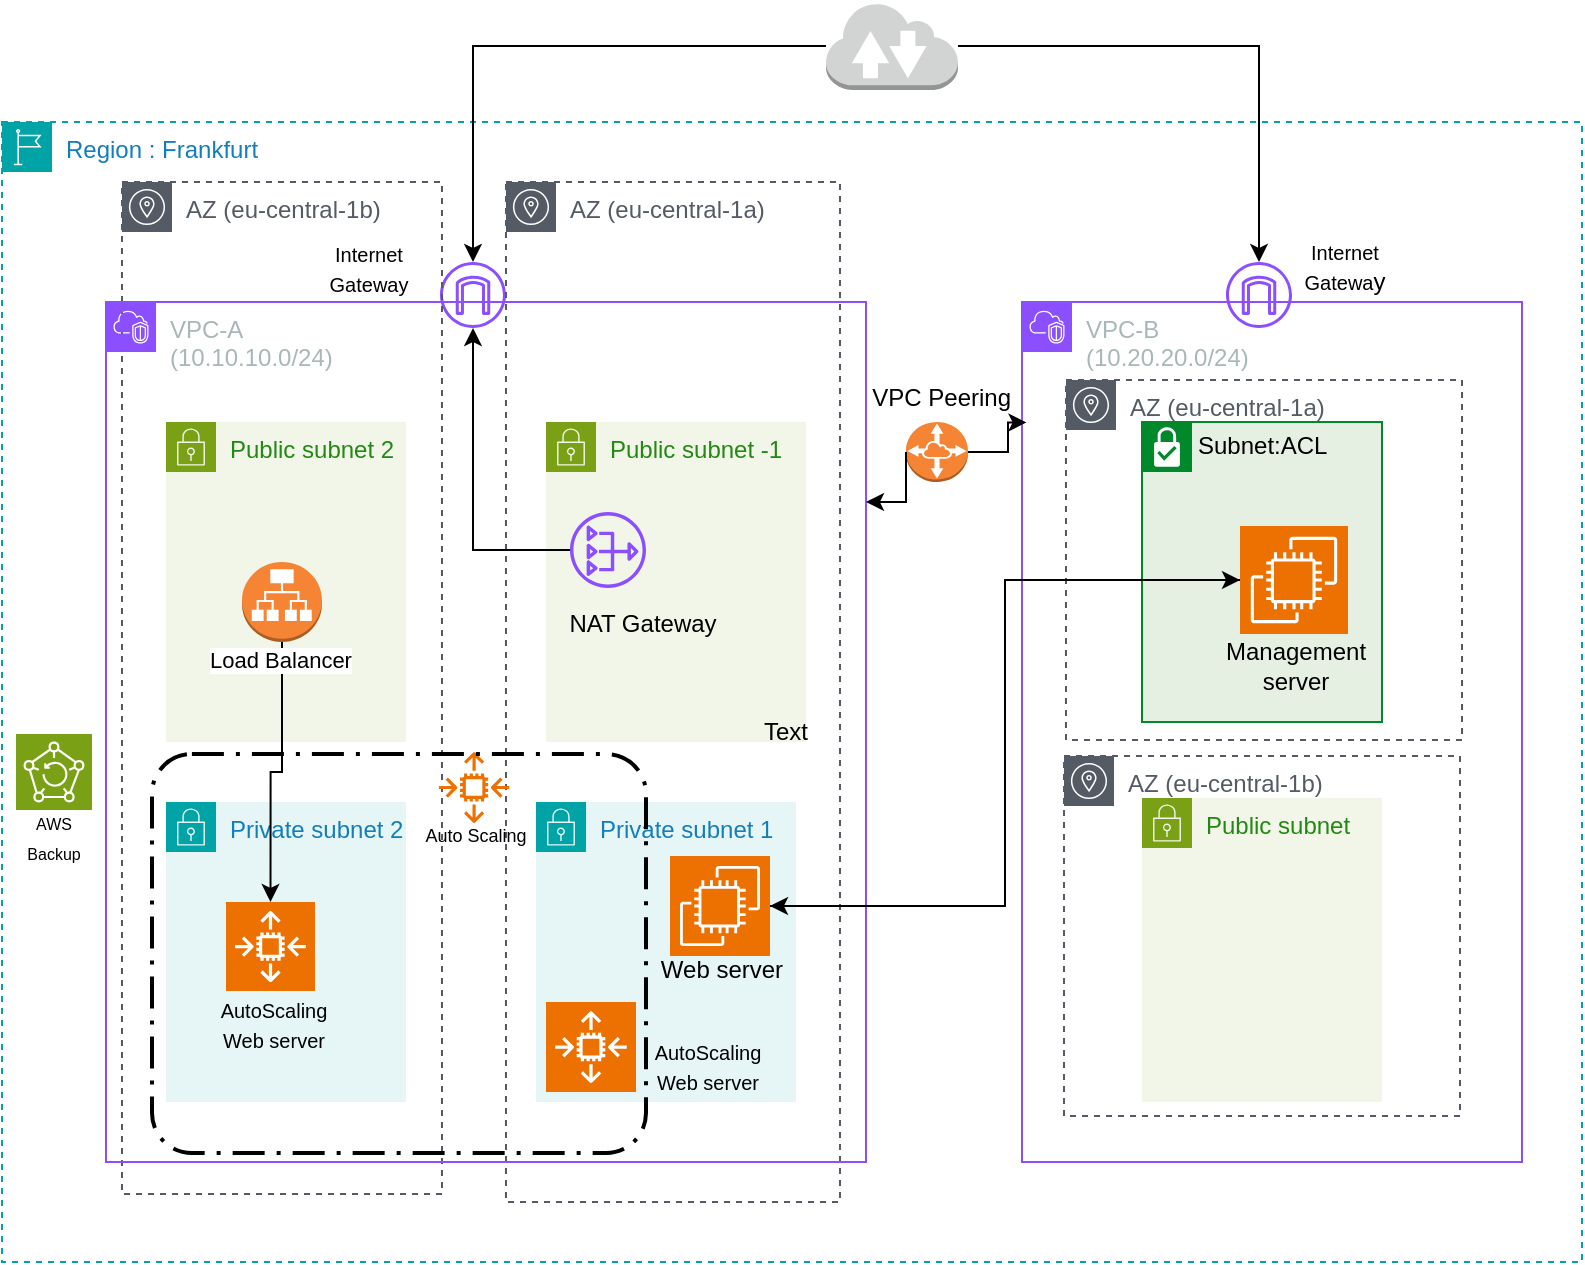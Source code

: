 <mxfile version="23.1.5" type="github">
  <diagram name="Pagina-1" id="JSuOB0qH_aEUuRuIwBlh">
    <mxGraphModel dx="953" dy="577" grid="1" gridSize="10" guides="1" tooltips="1" connect="1" arrows="1" fold="1" page="1" pageScale="1" pageWidth="827" pageHeight="1169" math="0" shadow="0">
      <root>
        <mxCell id="0" />
        <mxCell id="1" parent="0" />
        <mxCell id="ssjmfCyC4Wv2lQjvstt9-3" value="Region : Frankfurt" style="points=[[0,0],[0.25,0],[0.5,0],[0.75,0],[1,0],[1,0.25],[1,0.5],[1,0.75],[1,1],[0.75,1],[0.5,1],[0.25,1],[0,1],[0,0.75],[0,0.5],[0,0.25]];outlineConnect=0;gradientColor=none;html=1;whiteSpace=wrap;fontSize=12;fontStyle=0;container=1;pointerEvents=0;collapsible=0;recursiveResize=0;shape=mxgraph.aws4.group;grIcon=mxgraph.aws4.group_region;strokeColor=#00A4A6;fillColor=none;verticalAlign=top;align=left;spacingLeft=30;fontColor=#147EBA;dashed=1;" parent="1" vertex="1">
          <mxGeometry x="18" y="70" width="790" height="570" as="geometry" />
        </mxCell>
        <mxCell id="ssjmfCyC4Wv2lQjvstt9-4" value="VPC-B &lt;br&gt;(10.20.20.0/24)" style="points=[[0,0],[0.25,0],[0.5,0],[0.75,0],[1,0],[1,0.25],[1,0.5],[1,0.75],[1,1],[0.75,1],[0.5,1],[0.25,1],[0,1],[0,0.75],[0,0.5],[0,0.25]];outlineConnect=0;gradientColor=none;html=1;whiteSpace=wrap;fontSize=12;fontStyle=0;container=1;pointerEvents=0;collapsible=0;recursiveResize=0;shape=mxgraph.aws4.group;grIcon=mxgraph.aws4.group_vpc2;strokeColor=#8C4FFF;fillColor=none;verticalAlign=top;align=left;spacingLeft=30;fontColor=#AAB7B8;dashed=0;" parent="ssjmfCyC4Wv2lQjvstt9-3" vertex="1">
          <mxGeometry x="510" y="90" width="250" height="430" as="geometry" />
        </mxCell>
        <mxCell id="ssjmfCyC4Wv2lQjvstt9-12" value="Subnet:ACL" style="shape=mxgraph.ibm.box;prType=subnet;fontStyle=0;verticalAlign=top;align=left;spacingLeft=32;spacingTop=4;fillColor=#E6F0E2;rounded=0;whiteSpace=wrap;html=1;strokeColor=#00882B;strokeWidth=1;dashed=0;container=1;spacing=-4;collapsible=0;expand=0;recursiveResize=0;" parent="ssjmfCyC4Wv2lQjvstt9-4" vertex="1">
          <mxGeometry x="60" y="60" width="120" height="150" as="geometry" />
        </mxCell>
        <mxCell id="ssjmfCyC4Wv2lQjvstt9-17" value="" style="sketch=0;points=[[0,0,0],[0.25,0,0],[0.5,0,0],[0.75,0,0],[1,0,0],[0,1,0],[0.25,1,0],[0.5,1,0],[0.75,1,0],[1,1,0],[0,0.25,0],[0,0.5,0],[0,0.75,0],[1,0.25,0],[1,0.5,0],[1,0.75,0]];outlineConnect=0;fontColor=#232F3E;fillColor=#ED7100;strokeColor=#ffffff;dashed=0;verticalLabelPosition=bottom;verticalAlign=top;align=center;html=1;fontSize=12;fontStyle=0;aspect=fixed;shape=mxgraph.aws4.resourceIcon;resIcon=mxgraph.aws4.ec2;" parent="ssjmfCyC4Wv2lQjvstt9-12" vertex="1">
          <mxGeometry x="49" y="52" width="54" height="54" as="geometry" />
        </mxCell>
        <mxCell id="ssjmfCyC4Wv2lQjvstt9-19" value="Management server" style="text;strokeColor=none;align=center;fillColor=none;html=1;verticalAlign=middle;whiteSpace=wrap;rounded=0;" parent="ssjmfCyC4Wv2lQjvstt9-12" vertex="1">
          <mxGeometry x="42" y="117" width="70" height="10" as="geometry" />
        </mxCell>
        <mxCell id="ssjmfCyC4Wv2lQjvstt9-63" value="Public subnet" style="points=[[0,0],[0.25,0],[0.5,0],[0.75,0],[1,0],[1,0.25],[1,0.5],[1,0.75],[1,1],[0.75,1],[0.5,1],[0.25,1],[0,1],[0,0.75],[0,0.5],[0,0.25]];outlineConnect=0;gradientColor=none;html=1;whiteSpace=wrap;fontSize=12;fontStyle=0;container=1;pointerEvents=0;collapsible=0;recursiveResize=0;shape=mxgraph.aws4.group;grIcon=mxgraph.aws4.group_security_group;grStroke=0;strokeColor=#7AA116;fillColor=#F2F6E8;verticalAlign=top;align=left;spacingLeft=30;fontColor=#248814;dashed=0;" parent="ssjmfCyC4Wv2lQjvstt9-4" vertex="1">
          <mxGeometry x="60" y="248" width="120" height="152" as="geometry" />
        </mxCell>
        <mxCell id="ssjmfCyC4Wv2lQjvstt9-15" value="" style="sketch=0;outlineConnect=0;fontColor=#232F3E;gradientColor=none;fillColor=#8C4FFF;strokeColor=none;dashed=0;verticalLabelPosition=bottom;verticalAlign=top;align=center;html=1;fontSize=12;fontStyle=0;aspect=fixed;pointerEvents=1;shape=mxgraph.aws4.internet_gateway;" parent="ssjmfCyC4Wv2lQjvstt9-3" vertex="1">
          <mxGeometry x="219" y="70" width="33" height="33" as="geometry" />
        </mxCell>
        <mxCell id="ssjmfCyC4Wv2lQjvstt9-16" value="" style="sketch=0;outlineConnect=0;fontColor=#232F3E;gradientColor=none;fillColor=#8C4FFF;strokeColor=none;dashed=0;verticalLabelPosition=bottom;verticalAlign=top;align=center;html=1;fontSize=12;fontStyle=0;aspect=fixed;pointerEvents=1;shape=mxgraph.aws4.internet_gateway;" parent="ssjmfCyC4Wv2lQjvstt9-3" vertex="1">
          <mxGeometry x="612" y="70" width="33" height="33" as="geometry" />
        </mxCell>
        <mxCell id="ssjmfCyC4Wv2lQjvstt9-32" value="&lt;font style=&quot;font-size: 10px;&quot;&gt;Internet &lt;br&gt;Gateway&lt;/font&gt;" style="text;strokeColor=none;align=center;fillColor=none;html=1;verticalAlign=middle;whiteSpace=wrap;rounded=0;" parent="ssjmfCyC4Wv2lQjvstt9-3" vertex="1">
          <mxGeometry x="132" y="70" width="102.5" height="6" as="geometry" />
        </mxCell>
        <mxCell id="ssjmfCyC4Wv2lQjvstt9-35" value="&lt;font style=&quot;font-size: 10px;&quot;&gt;Internet &lt;br&gt;Gatewa&lt;/font&gt;y" style="text;strokeColor=none;align=center;fillColor=none;html=1;verticalAlign=middle;whiteSpace=wrap;rounded=0;" parent="ssjmfCyC4Wv2lQjvstt9-3" vertex="1">
          <mxGeometry x="620" y="69" width="102.5" height="6" as="geometry" />
        </mxCell>
        <mxCell id="ssjmfCyC4Wv2lQjvstt9-36" value="" style="outlineConnect=0;dashed=0;verticalLabelPosition=bottom;verticalAlign=top;align=center;html=1;shape=mxgraph.aws3.vpc_peering;fillColor=#F58534;gradientColor=none;" parent="ssjmfCyC4Wv2lQjvstt9-3" vertex="1">
          <mxGeometry x="452" y="150" width="31" height="30" as="geometry" />
        </mxCell>
        <mxCell id="ssjmfCyC4Wv2lQjvstt9-37" style="edgeStyle=orthogonalEdgeStyle;rounded=0;orthogonalLoop=1;jettySize=auto;html=1;entryX=0.009;entryY=0.14;entryDx=0;entryDy=0;entryPerimeter=0;" parent="ssjmfCyC4Wv2lQjvstt9-3" source="ssjmfCyC4Wv2lQjvstt9-36" target="ssjmfCyC4Wv2lQjvstt9-4" edge="1">
          <mxGeometry relative="1" as="geometry" />
        </mxCell>
        <mxCell id="ssjmfCyC4Wv2lQjvstt9-42" value="VPC Peering&amp;nbsp;" style="text;strokeColor=none;align=center;fillColor=none;html=1;verticalAlign=middle;whiteSpace=wrap;rounded=0;" parent="ssjmfCyC4Wv2lQjvstt9-3" vertex="1">
          <mxGeometry x="433" y="133" width="77" height="9" as="geometry" />
        </mxCell>
        <mxCell id="ssjmfCyC4Wv2lQjvstt9-49" value="" style="group" parent="ssjmfCyC4Wv2lQjvstt9-3" vertex="1" connectable="0">
          <mxGeometry x="6" y="306" width="40" height="56" as="geometry" />
        </mxCell>
        <mxCell id="ssjmfCyC4Wv2lQjvstt9-44" value="&lt;font style=&quot;font-size: 8px;&quot;&gt;AWS Backup&lt;/font&gt;" style="text;strokeColor=none;align=center;fillColor=none;html=1;verticalAlign=middle;whiteSpace=wrap;rounded=0;" parent="ssjmfCyC4Wv2lQjvstt9-49" vertex="1">
          <mxGeometry y="46" width="40" height="10" as="geometry" />
        </mxCell>
        <mxCell id="ssjmfCyC4Wv2lQjvstt9-43" value="" style="sketch=0;points=[[0,0,0],[0.25,0,0],[0.5,0,0],[0.75,0,0],[1,0,0],[0,1,0],[0.25,1,0],[0.5,1,0],[0.75,1,0],[1,1,0],[0,0.25,0],[0,0.5,0],[0,0.75,0],[1,0.25,0],[1,0.5,0],[1,0.75,0]];outlineConnect=0;fontColor=#232F3E;fillColor=#7AA116;strokeColor=#ffffff;dashed=0;verticalLabelPosition=bottom;verticalAlign=top;align=center;html=1;fontSize=12;fontStyle=0;aspect=fixed;shape=mxgraph.aws4.resourceIcon;resIcon=mxgraph.aws4.backup;" parent="ssjmfCyC4Wv2lQjvstt9-49" vertex="1">
          <mxGeometry x="1" width="38" height="38" as="geometry" />
        </mxCell>
        <mxCell id="ssjmfCyC4Wv2lQjvstt9-61" value="AZ (eu-central-1a)" style="sketch=0;outlineConnect=0;gradientColor=none;html=1;whiteSpace=wrap;fontSize=12;fontStyle=0;shape=mxgraph.aws4.group;grIcon=mxgraph.aws4.group_availability_zone;strokeColor=#545B64;fillColor=none;verticalAlign=top;align=left;spacingLeft=30;fontColor=#545B64;dashed=1;" parent="ssjmfCyC4Wv2lQjvstt9-3" vertex="1">
          <mxGeometry x="252" y="30" width="167" height="510" as="geometry" />
        </mxCell>
        <mxCell id="ssjmfCyC4Wv2lQjvstt9-62" value="AZ (eu-central-1b)" style="sketch=0;outlineConnect=0;gradientColor=none;html=1;whiteSpace=wrap;fontSize=12;fontStyle=0;shape=mxgraph.aws4.group;grIcon=mxgraph.aws4.group_availability_zone;strokeColor=#545B64;fillColor=none;verticalAlign=top;align=left;spacingLeft=30;fontColor=#545B64;dashed=1;" parent="ssjmfCyC4Wv2lQjvstt9-3" vertex="1">
          <mxGeometry x="60" y="30" width="160" height="506" as="geometry" />
        </mxCell>
        <mxCell id="L-6wedxyFoZJyeI16iWo-10" value="AZ (eu-central-1a)" style="sketch=0;outlineConnect=0;gradientColor=none;html=1;whiteSpace=wrap;fontSize=12;fontStyle=0;shape=mxgraph.aws4.group;grIcon=mxgraph.aws4.group_availability_zone;strokeColor=#545B64;fillColor=none;verticalAlign=top;align=left;spacingLeft=30;fontColor=#545B64;dashed=1;" vertex="1" parent="ssjmfCyC4Wv2lQjvstt9-3">
          <mxGeometry x="532" y="129" width="198" height="180" as="geometry" />
        </mxCell>
        <mxCell id="ssjmfCyC4Wv2lQjvstt9-5" value="VPC-A &lt;br&gt;(10.10.10.0/24)" style="points=[[0,0],[0.25,0],[0.5,0],[0.75,0],[1,0],[1,0.25],[1,0.5],[1,0.75],[1,1],[0.75,1],[0.5,1],[0.25,1],[0,1],[0,0.75],[0,0.5],[0,0.25]];outlineConnect=0;gradientColor=none;html=1;whiteSpace=wrap;fontSize=12;fontStyle=0;container=1;pointerEvents=0;collapsible=0;recursiveResize=0;shape=mxgraph.aws4.group;grIcon=mxgraph.aws4.group_vpc2;strokeColor=#8C4FFF;fillColor=none;verticalAlign=top;align=left;spacingLeft=30;fontColor=#AAB7B8;dashed=0;" parent="1" vertex="1">
          <mxGeometry x="70" y="160" width="380" height="430" as="geometry" />
        </mxCell>
        <mxCell id="ssjmfCyC4Wv2lQjvstt9-10" value="Private subnet 2" style="points=[[0,0],[0.25,0],[0.5,0],[0.75,0],[1,0],[1,0.25],[1,0.5],[1,0.75],[1,1],[0.75,1],[0.5,1],[0.25,1],[0,1],[0,0.75],[0,0.5],[0,0.25]];outlineConnect=0;gradientColor=none;html=1;whiteSpace=wrap;fontSize=12;fontStyle=0;container=1;pointerEvents=0;collapsible=0;recursiveResize=0;shape=mxgraph.aws4.group;grIcon=mxgraph.aws4.group_security_group;grStroke=0;strokeColor=#00A4A6;fillColor=#E6F6F7;verticalAlign=top;align=left;spacingLeft=30;fontColor=#147EBA;dashed=0;" parent="ssjmfCyC4Wv2lQjvstt9-5" vertex="1">
          <mxGeometry x="30" y="250" width="120" height="150" as="geometry" />
        </mxCell>
        <mxCell id="ssjmfCyC4Wv2lQjvstt9-66" value="" style="sketch=0;points=[[0,0,0],[0.25,0,0],[0.5,0,0],[0.75,0,0],[1,0,0],[0,1,0],[0.25,1,0],[0.5,1,0],[0.75,1,0],[1,1,0],[0,0.25,0],[0,0.5,0],[0,0.75,0],[1,0.25,0],[1,0.5,0],[1,0.75,0]];outlineConnect=0;fontColor=#232F3E;fillColor=#ED7100;strokeColor=#ffffff;dashed=0;verticalLabelPosition=bottom;verticalAlign=top;align=center;html=1;fontSize=12;fontStyle=0;aspect=fixed;shape=mxgraph.aws4.resourceIcon;resIcon=mxgraph.aws4.auto_scaling2;" parent="ssjmfCyC4Wv2lQjvstt9-10" vertex="1">
          <mxGeometry x="30" y="50" width="44.5" height="44.5" as="geometry" />
        </mxCell>
        <mxCell id="ssjmfCyC4Wv2lQjvstt9-68" value="&lt;font style=&quot;font-size: 10px;&quot;&gt;AutoScaling Web server&lt;/font&gt;" style="text;html=1;align=center;verticalAlign=middle;whiteSpace=wrap;rounded=0;" parent="ssjmfCyC4Wv2lQjvstt9-10" vertex="1">
          <mxGeometry x="21" y="101" width="66" height="20" as="geometry" />
        </mxCell>
        <mxCell id="ssjmfCyC4Wv2lQjvstt9-11" value="Private subnet 1" style="points=[[0,0],[0.25,0],[0.5,0],[0.75,0],[1,0],[1,0.25],[1,0.5],[1,0.75],[1,1],[0.75,1],[0.5,1],[0.25,1],[0,1],[0,0.75],[0,0.5],[0,0.25]];outlineConnect=0;gradientColor=none;html=1;whiteSpace=wrap;fontSize=12;fontStyle=0;container=1;pointerEvents=0;collapsible=0;recursiveResize=0;shape=mxgraph.aws4.group;grIcon=mxgraph.aws4.group_security_group;grStroke=0;strokeColor=#00A4A6;fillColor=#E6F6F7;verticalAlign=top;align=left;spacingLeft=30;fontColor=#147EBA;dashed=0;" parent="ssjmfCyC4Wv2lQjvstt9-5" vertex="1">
          <mxGeometry x="215" y="250" width="130" height="150" as="geometry" />
        </mxCell>
        <mxCell id="ssjmfCyC4Wv2lQjvstt9-18" value="" style="sketch=0;points=[[0,0,0],[0.25,0,0],[0.5,0,0],[0.75,0,0],[1,0,0],[0,1,0],[0.25,1,0],[0.5,1,0],[0.75,1,0],[1,1,0],[0,0.25,0],[0,0.5,0],[0,0.75,0],[1,0.25,0],[1,0.5,0],[1,0.75,0]];outlineConnect=0;fontColor=#232F3E;fillColor=#ED7100;strokeColor=#ffffff;dashed=0;verticalLabelPosition=bottom;verticalAlign=top;align=center;html=1;fontSize=12;fontStyle=0;aspect=fixed;shape=mxgraph.aws4.resourceIcon;resIcon=mxgraph.aws4.ec2;" parent="ssjmfCyC4Wv2lQjvstt9-11" vertex="1">
          <mxGeometry x="67" y="27" width="50" height="50" as="geometry" />
        </mxCell>
        <mxCell id="ssjmfCyC4Wv2lQjvstt9-20" value="Web server" style="text;strokeColor=none;align=center;fillColor=none;html=1;verticalAlign=middle;whiteSpace=wrap;rounded=0;" parent="ssjmfCyC4Wv2lQjvstt9-11" vertex="1">
          <mxGeometry x="60" y="72" width="66" height="24" as="geometry" />
        </mxCell>
        <mxCell id="L-6wedxyFoZJyeI16iWo-7" value="" style="sketch=0;points=[[0,0,0],[0.25,0,0],[0.5,0,0],[0.75,0,0],[1,0,0],[0,1,0],[0.25,1,0],[0.5,1,0],[0.75,1,0],[1,1,0],[0,0.25,0],[0,0.5,0],[0,0.75,0],[1,0.25,0],[1,0.5,0],[1,0.75,0]];outlineConnect=0;fontColor=#232F3E;fillColor=#ED7100;strokeColor=#ffffff;dashed=0;verticalLabelPosition=bottom;verticalAlign=top;align=center;html=1;fontSize=12;fontStyle=0;aspect=fixed;shape=mxgraph.aws4.resourceIcon;resIcon=mxgraph.aws4.auto_scaling2;" vertex="1" parent="ssjmfCyC4Wv2lQjvstt9-11">
          <mxGeometry x="5" y="100" width="45" height="45" as="geometry" />
        </mxCell>
        <mxCell id="ssjmfCyC4Wv2lQjvstt9-21" value="Public subnet -1" style="points=[[0,0],[0.25,0],[0.5,0],[0.75,0],[1,0],[1,0.25],[1,0.5],[1,0.75],[1,1],[0.75,1],[0.5,1],[0.25,1],[0,1],[0,0.75],[0,0.5],[0,0.25]];outlineConnect=0;gradientColor=none;html=1;whiteSpace=wrap;fontSize=12;fontStyle=0;container=1;pointerEvents=0;collapsible=0;recursiveResize=0;shape=mxgraph.aws4.group;grIcon=mxgraph.aws4.group_security_group;grStroke=0;strokeColor=#7AA116;fillColor=#F2F6E8;verticalAlign=top;align=left;spacingLeft=30;fontColor=#248814;dashed=0;" parent="ssjmfCyC4Wv2lQjvstt9-5" vertex="1">
          <mxGeometry x="220" y="60" width="130" height="160" as="geometry" />
        </mxCell>
        <mxCell id="ssjmfCyC4Wv2lQjvstt9-29" value="" style="sketch=0;outlineConnect=0;fontColor=#232F3E;gradientColor=none;fillColor=#8C4FFF;strokeColor=none;dashed=0;verticalLabelPosition=bottom;verticalAlign=top;align=center;html=1;fontSize=12;fontStyle=0;aspect=fixed;pointerEvents=1;shape=mxgraph.aws4.nat_gateway;" parent="ssjmfCyC4Wv2lQjvstt9-21" vertex="1">
          <mxGeometry x="12" y="45" width="38" height="38" as="geometry" />
        </mxCell>
        <mxCell id="ssjmfCyC4Wv2lQjvstt9-31" value="NAT Gateway" style="text;strokeColor=none;align=center;fillColor=none;html=1;verticalAlign=middle;whiteSpace=wrap;rounded=0;" parent="ssjmfCyC4Wv2lQjvstt9-21" vertex="1">
          <mxGeometry x="7" y="91" width="83" height="19" as="geometry" />
        </mxCell>
        <mxCell id="ssjmfCyC4Wv2lQjvstt9-22" value="Public subnet 2" style="points=[[0,0],[0.25,0],[0.5,0],[0.75,0],[1,0],[1,0.25],[1,0.5],[1,0.75],[1,1],[0.75,1],[0.5,1],[0.25,1],[0,1],[0,0.75],[0,0.5],[0,0.25]];outlineConnect=0;gradientColor=none;html=1;whiteSpace=wrap;fontSize=12;fontStyle=0;container=1;pointerEvents=0;collapsible=0;recursiveResize=0;shape=mxgraph.aws4.group;grIcon=mxgraph.aws4.group_security_group;grStroke=0;strokeColor=#7AA116;fillColor=#F2F6E8;verticalAlign=top;align=left;spacingLeft=30;fontColor=#248814;dashed=0;" parent="ssjmfCyC4Wv2lQjvstt9-5" vertex="1">
          <mxGeometry x="30" y="60" width="120" height="160" as="geometry" />
        </mxCell>
        <mxCell id="L-6wedxyFoZJyeI16iWo-1" value="" style="outlineConnect=0;dashed=0;verticalLabelPosition=bottom;verticalAlign=top;align=center;html=1;shape=mxgraph.aws3.application_load_balancer;fillColor=#F58534;gradientColor=none;" vertex="1" parent="ssjmfCyC4Wv2lQjvstt9-22">
          <mxGeometry x="38" y="70" width="40" height="40" as="geometry" />
        </mxCell>
        <mxCell id="ssjmfCyC4Wv2lQjvstt9-53" value="" style="group" parent="ssjmfCyC4Wv2lQjvstt9-5" vertex="1" connectable="0">
          <mxGeometry x="163" y="225" width="60" height="50" as="geometry" />
        </mxCell>
        <mxCell id="ssjmfCyC4Wv2lQjvstt9-50" value="" style="sketch=0;outlineConnect=0;fontColor=#232F3E;gradientColor=none;fillColor=#ED7100;strokeColor=none;dashed=0;verticalLabelPosition=bottom;verticalAlign=top;align=center;html=1;fontSize=12;fontStyle=0;aspect=fixed;pointerEvents=1;shape=mxgraph.aws4.auto_scaling2;" parent="ssjmfCyC4Wv2lQjvstt9-53" vertex="1">
          <mxGeometry x="3.33" width="35.44" height="35.44" as="geometry" />
        </mxCell>
        <mxCell id="ssjmfCyC4Wv2lQjvstt9-51" value="&lt;font style=&quot;font-size: 9px;&quot;&gt;Auto Scaling&lt;/font&gt;" style="text;strokeColor=none;align=center;fillColor=none;html=1;verticalAlign=middle;whiteSpace=wrap;rounded=0;" parent="ssjmfCyC4Wv2lQjvstt9-53" vertex="1">
          <mxGeometry x="-8" y="32.61" width="60" height="17.39" as="geometry" />
        </mxCell>
        <mxCell id="L-6wedxyFoZJyeI16iWo-4" style="edgeStyle=orthogonalEdgeStyle;rounded=0;orthogonalLoop=1;jettySize=auto;html=1;entryX=0.5;entryY=0;entryDx=0;entryDy=0;entryPerimeter=0;" edge="1" parent="ssjmfCyC4Wv2lQjvstt9-5" source="L-6wedxyFoZJyeI16iWo-1" target="ssjmfCyC4Wv2lQjvstt9-66">
          <mxGeometry relative="1" as="geometry" />
        </mxCell>
        <mxCell id="L-6wedxyFoZJyeI16iWo-6" value="Load Balancer" style="edgeLabel;html=1;align=center;verticalAlign=middle;resizable=0;points=[];" vertex="1" connectable="0" parent="L-6wedxyFoZJyeI16iWo-4">
          <mxGeometry x="-0.694" y="-2" relative="1" as="geometry">
            <mxPoint x="1" y="-12" as="offset" />
          </mxGeometry>
        </mxCell>
        <mxCell id="L-6wedxyFoZJyeI16iWo-9" value="" style="rounded=1;arcSize=10;dashed=1;fillColor=none;gradientColor=none;dashPattern=8 3 1 3;strokeWidth=2;" vertex="1" parent="ssjmfCyC4Wv2lQjvstt9-5">
          <mxGeometry x="23" y="226" width="247" height="199.5" as="geometry" />
        </mxCell>
        <mxCell id="ssjmfCyC4Wv2lQjvstt9-25" style="edgeStyle=orthogonalEdgeStyle;rounded=0;orthogonalLoop=1;jettySize=auto;html=1;entryX=0;entryY=0.5;entryDx=0;entryDy=0;entryPerimeter=0;exitX=1;exitY=0.5;exitDx=0;exitDy=0;exitPerimeter=0;" parent="1" source="ssjmfCyC4Wv2lQjvstt9-18" target="ssjmfCyC4Wv2lQjvstt9-17" edge="1">
          <mxGeometry relative="1" as="geometry">
            <mxPoint x="370" y="455" as="sourcePoint" />
          </mxGeometry>
        </mxCell>
        <mxCell id="ssjmfCyC4Wv2lQjvstt9-27" style="edgeStyle=orthogonalEdgeStyle;rounded=0;orthogonalLoop=1;jettySize=auto;html=1;entryX=1;entryY=0.5;entryDx=0;entryDy=0;entryPerimeter=0;" parent="1" source="ssjmfCyC4Wv2lQjvstt9-17" target="ssjmfCyC4Wv2lQjvstt9-18" edge="1">
          <mxGeometry relative="1" as="geometry" />
        </mxCell>
        <mxCell id="ssjmfCyC4Wv2lQjvstt9-30" style="edgeStyle=orthogonalEdgeStyle;rounded=0;orthogonalLoop=1;jettySize=auto;html=1;" parent="1" source="ssjmfCyC4Wv2lQjvstt9-29" target="ssjmfCyC4Wv2lQjvstt9-15" edge="1">
          <mxGeometry relative="1" as="geometry" />
        </mxCell>
        <mxCell id="ssjmfCyC4Wv2lQjvstt9-40" style="edgeStyle=orthogonalEdgeStyle;rounded=0;orthogonalLoop=1;jettySize=auto;html=1;exitX=0;exitY=0.5;exitDx=0;exitDy=0;exitPerimeter=0;" parent="1" source="ssjmfCyC4Wv2lQjvstt9-36" target="ssjmfCyC4Wv2lQjvstt9-5" edge="1">
          <mxGeometry relative="1" as="geometry">
            <Array as="points">
              <mxPoint x="470" y="260" />
            </Array>
          </mxGeometry>
        </mxCell>
        <mxCell id="ssjmfCyC4Wv2lQjvstt9-56" style="edgeStyle=orthogonalEdgeStyle;rounded=0;orthogonalLoop=1;jettySize=auto;html=1;" parent="1" source="ssjmfCyC4Wv2lQjvstt9-54" target="ssjmfCyC4Wv2lQjvstt9-15" edge="1">
          <mxGeometry relative="1" as="geometry" />
        </mxCell>
        <mxCell id="ssjmfCyC4Wv2lQjvstt9-60" style="edgeStyle=orthogonalEdgeStyle;rounded=0;orthogonalLoop=1;jettySize=auto;html=1;" parent="1" source="ssjmfCyC4Wv2lQjvstt9-54" target="ssjmfCyC4Wv2lQjvstt9-16" edge="1">
          <mxGeometry relative="1" as="geometry" />
        </mxCell>
        <mxCell id="ssjmfCyC4Wv2lQjvstt9-54" value="" style="outlineConnect=0;dashed=0;verticalLabelPosition=bottom;verticalAlign=top;align=center;html=1;shape=mxgraph.aws3.internet_2;fillColor=#D2D3D3;gradientColor=none;" parent="1" vertex="1">
          <mxGeometry x="430" y="10" width="66" height="44" as="geometry" />
        </mxCell>
        <mxCell id="L-6wedxyFoZJyeI16iWo-2" value="Text" style="text;html=1;align=center;verticalAlign=middle;whiteSpace=wrap;rounded=0;" vertex="1" parent="1">
          <mxGeometry x="380" y="360" width="60" height="30" as="geometry" />
        </mxCell>
        <mxCell id="L-6wedxyFoZJyeI16iWo-8" value="&lt;font style=&quot;font-size: 10px;&quot;&gt;AutoScaling Web server&lt;/font&gt;" style="text;html=1;align=center;verticalAlign=middle;whiteSpace=wrap;rounded=0;" vertex="1" parent="1">
          <mxGeometry x="338" y="532" width="66" height="20" as="geometry" />
        </mxCell>
        <mxCell id="L-6wedxyFoZJyeI16iWo-11" value="AZ (eu-central-1b)" style="sketch=0;outlineConnect=0;gradientColor=none;html=1;whiteSpace=wrap;fontSize=12;fontStyle=0;shape=mxgraph.aws4.group;grIcon=mxgraph.aws4.group_availability_zone;strokeColor=#545B64;fillColor=none;verticalAlign=top;align=left;spacingLeft=30;fontColor=#545B64;dashed=1;" vertex="1" parent="1">
          <mxGeometry x="549" y="387" width="198" height="180" as="geometry" />
        </mxCell>
      </root>
    </mxGraphModel>
  </diagram>
</mxfile>
